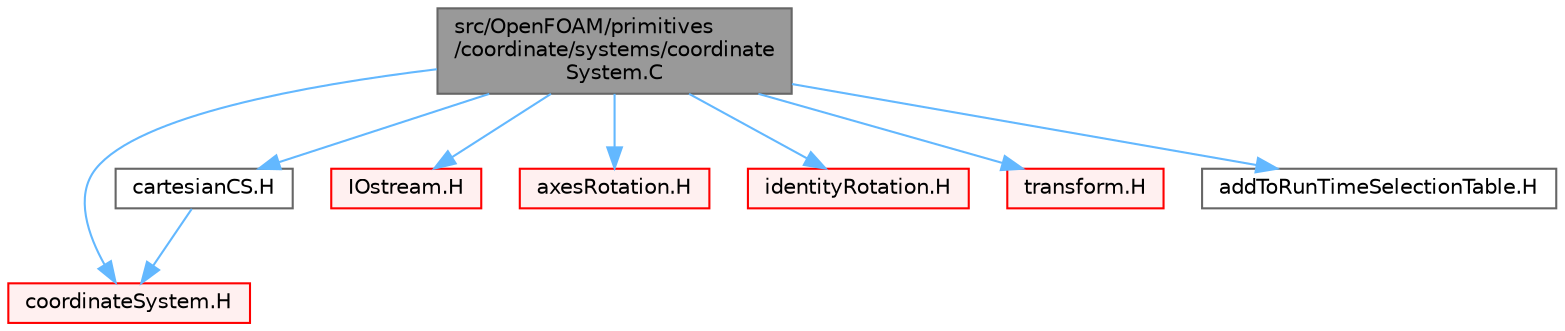 digraph "src/OpenFOAM/primitives/coordinate/systems/coordinateSystem.C"
{
 // LATEX_PDF_SIZE
  bgcolor="transparent";
  edge [fontname=Helvetica,fontsize=10,labelfontname=Helvetica,labelfontsize=10];
  node [fontname=Helvetica,fontsize=10,shape=box,height=0.2,width=0.4];
  Node1 [id="Node000001",label="src/OpenFOAM/primitives\l/coordinate/systems/coordinate\lSystem.C",height=0.2,width=0.4,color="gray40", fillcolor="grey60", style="filled", fontcolor="black",tooltip=" "];
  Node1 -> Node2 [id="edge1_Node000001_Node000002",color="steelblue1",style="solid",tooltip=" "];
  Node2 [id="Node000002",label="coordinateSystem.H",height=0.2,width=0.4,color="red", fillcolor="#FFF0F0", style="filled",URL="$coordinateSystem_8H.html",tooltip=" "];
  Node1 -> Node210 [id="edge2_Node000001_Node000210",color="steelblue1",style="solid",tooltip=" "];
  Node210 [id="Node000210",label="cartesianCS.H",height=0.2,width=0.4,color="grey40", fillcolor="white", style="filled",URL="$cartesianCS_8H.html",tooltip=" "];
  Node210 -> Node2 [id="edge3_Node000210_Node000002",color="steelblue1",style="solid",tooltip=" "];
  Node1 -> Node46 [id="edge4_Node000001_Node000046",color="steelblue1",style="solid",tooltip=" "];
  Node46 [id="Node000046",label="IOstream.H",height=0.2,width=0.4,color="red", fillcolor="#FFF0F0", style="filled",URL="$IOstream_8H.html",tooltip=" "];
  Node1 -> Node211 [id="edge5_Node000001_Node000211",color="steelblue1",style="solid",tooltip=" "];
  Node211 [id="Node000211",label="axesRotation.H",height=0.2,width=0.4,color="red", fillcolor="#FFF0F0", style="filled",URL="$axesRotation_8H.html",tooltip=" "];
  Node1 -> Node212 [id="edge6_Node000001_Node000212",color="steelblue1",style="solid",tooltip=" "];
  Node212 [id="Node000212",label="identityRotation.H",height=0.2,width=0.4,color="red", fillcolor="#FFF0F0", style="filled",URL="$identityRotation_8H.html",tooltip=" "];
  Node1 -> Node213 [id="edge7_Node000001_Node000213",color="steelblue1",style="solid",tooltip=" "];
  Node213 [id="Node000213",label="transform.H",height=0.2,width=0.4,color="red", fillcolor="#FFF0F0", style="filled",URL="$transform_8H.html",tooltip="3D tensor transformation operations."];
  Node1 -> Node215 [id="edge8_Node000001_Node000215",color="steelblue1",style="solid",tooltip=" "];
  Node215 [id="Node000215",label="addToRunTimeSelectionTable.H",height=0.2,width=0.4,color="grey40", fillcolor="white", style="filled",URL="$addToRunTimeSelectionTable_8H.html",tooltip="Macros for easy insertion into run-time selection tables."];
}

